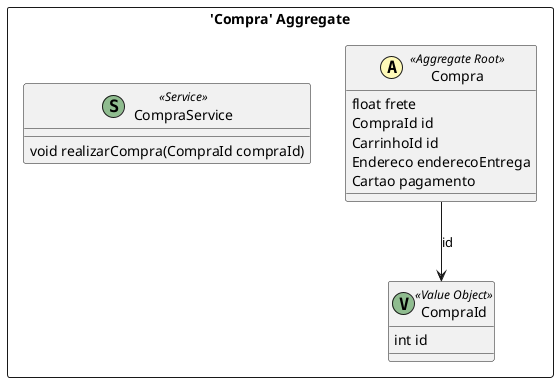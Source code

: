 @startuml

skinparam componentStyle uml2

package "'Compra' Aggregate" <<Rectangle>> {
	class Compra <<(A,#fffab8) Aggregate Root>> {
		float frete
		CompraId id
		CarrinhoId id
		Endereco enderecoEntrega
		Cartao pagamento
	}
	class CompraId <<(V,DarkSeaGreen) Value Object>> {
		int id
	}
	class CompraService <<(S,DarkSeaGreen) Service>> {
		void realizarCompra(CompraId compraId)
	}
}
Compra --> CompraId : id


@enduml
